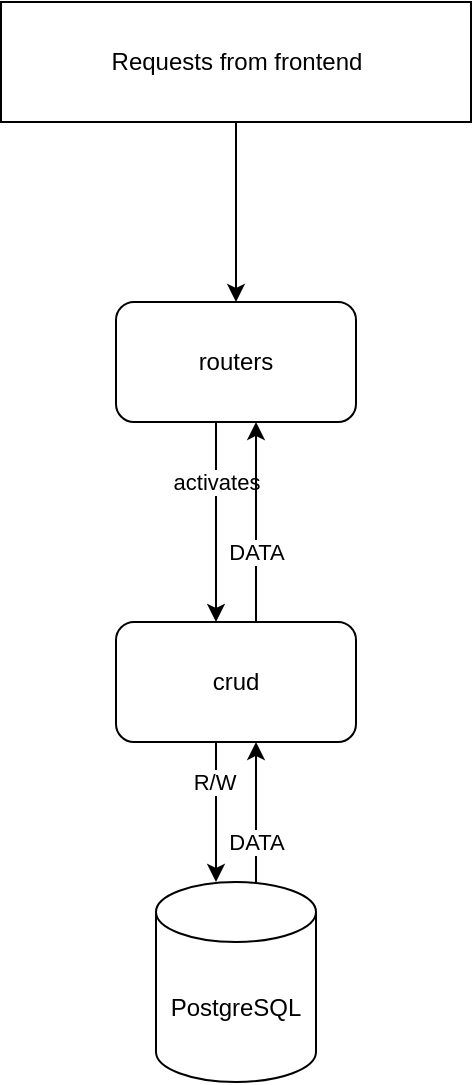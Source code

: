 <mxfile>
    <diagram id="kstnbL3hL1J6S4CNEuB_" name="flow diagram">
        <mxGraphModel dx="1517" dy="471" grid="1" gridSize="10" guides="1" tooltips="1" connect="1" arrows="1" fold="1" page="1" pageScale="1" pageWidth="850" pageHeight="1100" math="0" shadow="0">
            <root>
                <mxCell id="0"/>
                <mxCell id="1" parent="0"/>
                <mxCell id="8" style="edgeStyle=none;html=1;entryX=0.5;entryY=0;entryDx=0;entryDy=0;" edge="1" parent="1" source="7" target="5">
                    <mxGeometry relative="1" as="geometry"/>
                </mxCell>
                <mxCell id="7" value="" style="rounded=0;whiteSpace=wrap;html=1;" vertex="1" parent="1">
                    <mxGeometry x="-7.5" y="10" width="235" height="60" as="geometry"/>
                </mxCell>
                <mxCell id="3" value="Requests from frontend" style="text;html=1;align=center;verticalAlign=middle;resizable=0;points=[];autosize=1;strokeColor=none;fillColor=none;" vertex="1" parent="1">
                    <mxGeometry x="35" y="25" width="150" height="30" as="geometry"/>
                </mxCell>
                <mxCell id="9" style="edgeStyle=none;html=1;entryX=0.5;entryY=0;entryDx=0;entryDy=0;" edge="1" parent="1">
                    <mxGeometry relative="1" as="geometry">
                        <mxPoint x="100" y="220" as="sourcePoint"/>
                        <mxPoint x="100" y="320" as="targetPoint"/>
                    </mxGeometry>
                </mxCell>
                <mxCell id="15" value="activates" style="edgeLabel;html=1;align=center;verticalAlign=middle;resizable=0;points=[];" vertex="1" connectable="0" parent="9">
                    <mxGeometry x="-0.036" relative="1" as="geometry">
                        <mxPoint y="-18" as="offset"/>
                    </mxGeometry>
                </mxCell>
                <mxCell id="5" value="routers" style="rounded=1;whiteSpace=wrap;html=1;" vertex="1" parent="1">
                    <mxGeometry x="50" y="160" width="120" height="60" as="geometry"/>
                </mxCell>
                <mxCell id="14" style="edgeStyle=none;html=1;" edge="1" parent="1">
                    <mxGeometry relative="1" as="geometry">
                        <mxPoint x="100" y="380" as="sourcePoint"/>
                        <mxPoint x="100" y="450" as="targetPoint"/>
                    </mxGeometry>
                </mxCell>
                <mxCell id="16" value="R/W" style="edgeLabel;html=1;align=center;verticalAlign=middle;resizable=0;points=[];" vertex="1" connectable="0" parent="14">
                    <mxGeometry x="-0.126" y="-1" relative="1" as="geometry">
                        <mxPoint y="-11" as="offset"/>
                    </mxGeometry>
                </mxCell>
                <mxCell id="20" style="edgeStyle=none;html=1;entryX=0.5;entryY=1;entryDx=0;entryDy=0;" edge="1" parent="1">
                    <mxGeometry relative="1" as="geometry">
                        <mxPoint x="120" y="320" as="sourcePoint"/>
                        <mxPoint x="120" y="220" as="targetPoint"/>
                    </mxGeometry>
                </mxCell>
                <mxCell id="21" value="DATA" style="edgeLabel;html=1;align=center;verticalAlign=middle;resizable=0;points=[];" vertex="1" connectable="0" parent="20">
                    <mxGeometry x="-0.293" relative="1" as="geometry">
                        <mxPoint as="offset"/>
                    </mxGeometry>
                </mxCell>
                <mxCell id="6" value="crud" style="rounded=1;whiteSpace=wrap;html=1;" vertex="1" parent="1">
                    <mxGeometry x="50" y="320" width="120" height="60" as="geometry"/>
                </mxCell>
                <mxCell id="13" style="edgeStyle=none;html=1;entryX=0.5;entryY=1;entryDx=0;entryDy=0;" edge="1" parent="1">
                    <mxGeometry relative="1" as="geometry">
                        <mxPoint x="120" y="450" as="sourcePoint"/>
                        <mxPoint x="120" y="380" as="targetPoint"/>
                    </mxGeometry>
                </mxCell>
                <mxCell id="18" value="DATA" style="edgeLabel;html=1;align=center;verticalAlign=middle;resizable=0;points=[];" vertex="1" connectable="0" parent="13">
                    <mxGeometry x="0.149" relative="1" as="geometry">
                        <mxPoint y="20" as="offset"/>
                    </mxGeometry>
                </mxCell>
                <mxCell id="10" value="PostgreSQL" style="shape=cylinder3;whiteSpace=wrap;html=1;boundedLbl=1;backgroundOutline=1;size=15;" vertex="1" parent="1">
                    <mxGeometry x="70" y="450" width="80" height="100" as="geometry"/>
                </mxCell>
            </root>
        </mxGraphModel>
    </diagram>
</mxfile>